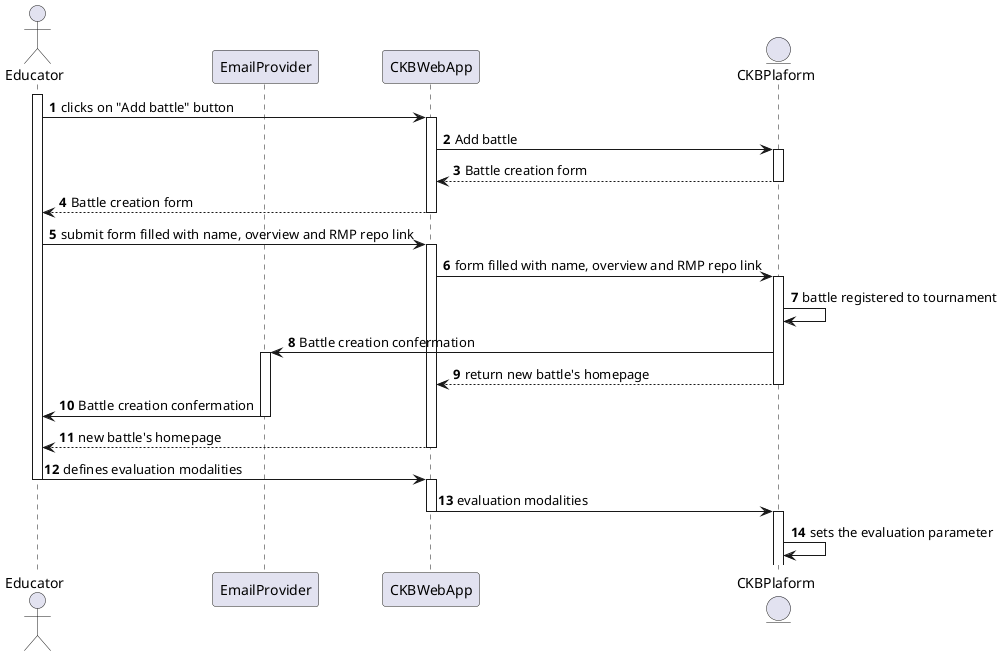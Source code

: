 @startuml

autonumber

actor Educator
participant EmailProvider as Email
participant CKBWebApp as App
entity CKBPlaform as Platform

activate Educator
Educator -> App: clicks on "Add battle" button
activate App
App -> Platform: Add battle
activate Platform
Platform --> App: Battle creation form
deactivate Platform
App --> Educator: Battle creation form
deactivate App
Educator -> App: submit form filled with name, overview and RMP repo link
activate App
App -> Platform: form filled with name, overview and RMP repo link
activate Platform
Platform -> Platform: battle registered to tournament
Platform -> Email: Battle creation confermation
activate Email
Platform --> App: return new battle's homepage
deactivate Platform
Email -> Educator: Battle creation confermation
deactivate Email
App --> Educator: new battle's homepage
deactivate App
Educator -> App: defines evaluation modalities
deactivate Educator
activate App
App -> Platform: evaluation modalities
deactivate App
activate Platform
Platform -> Platform: sets the evaluation parameter

@enduml